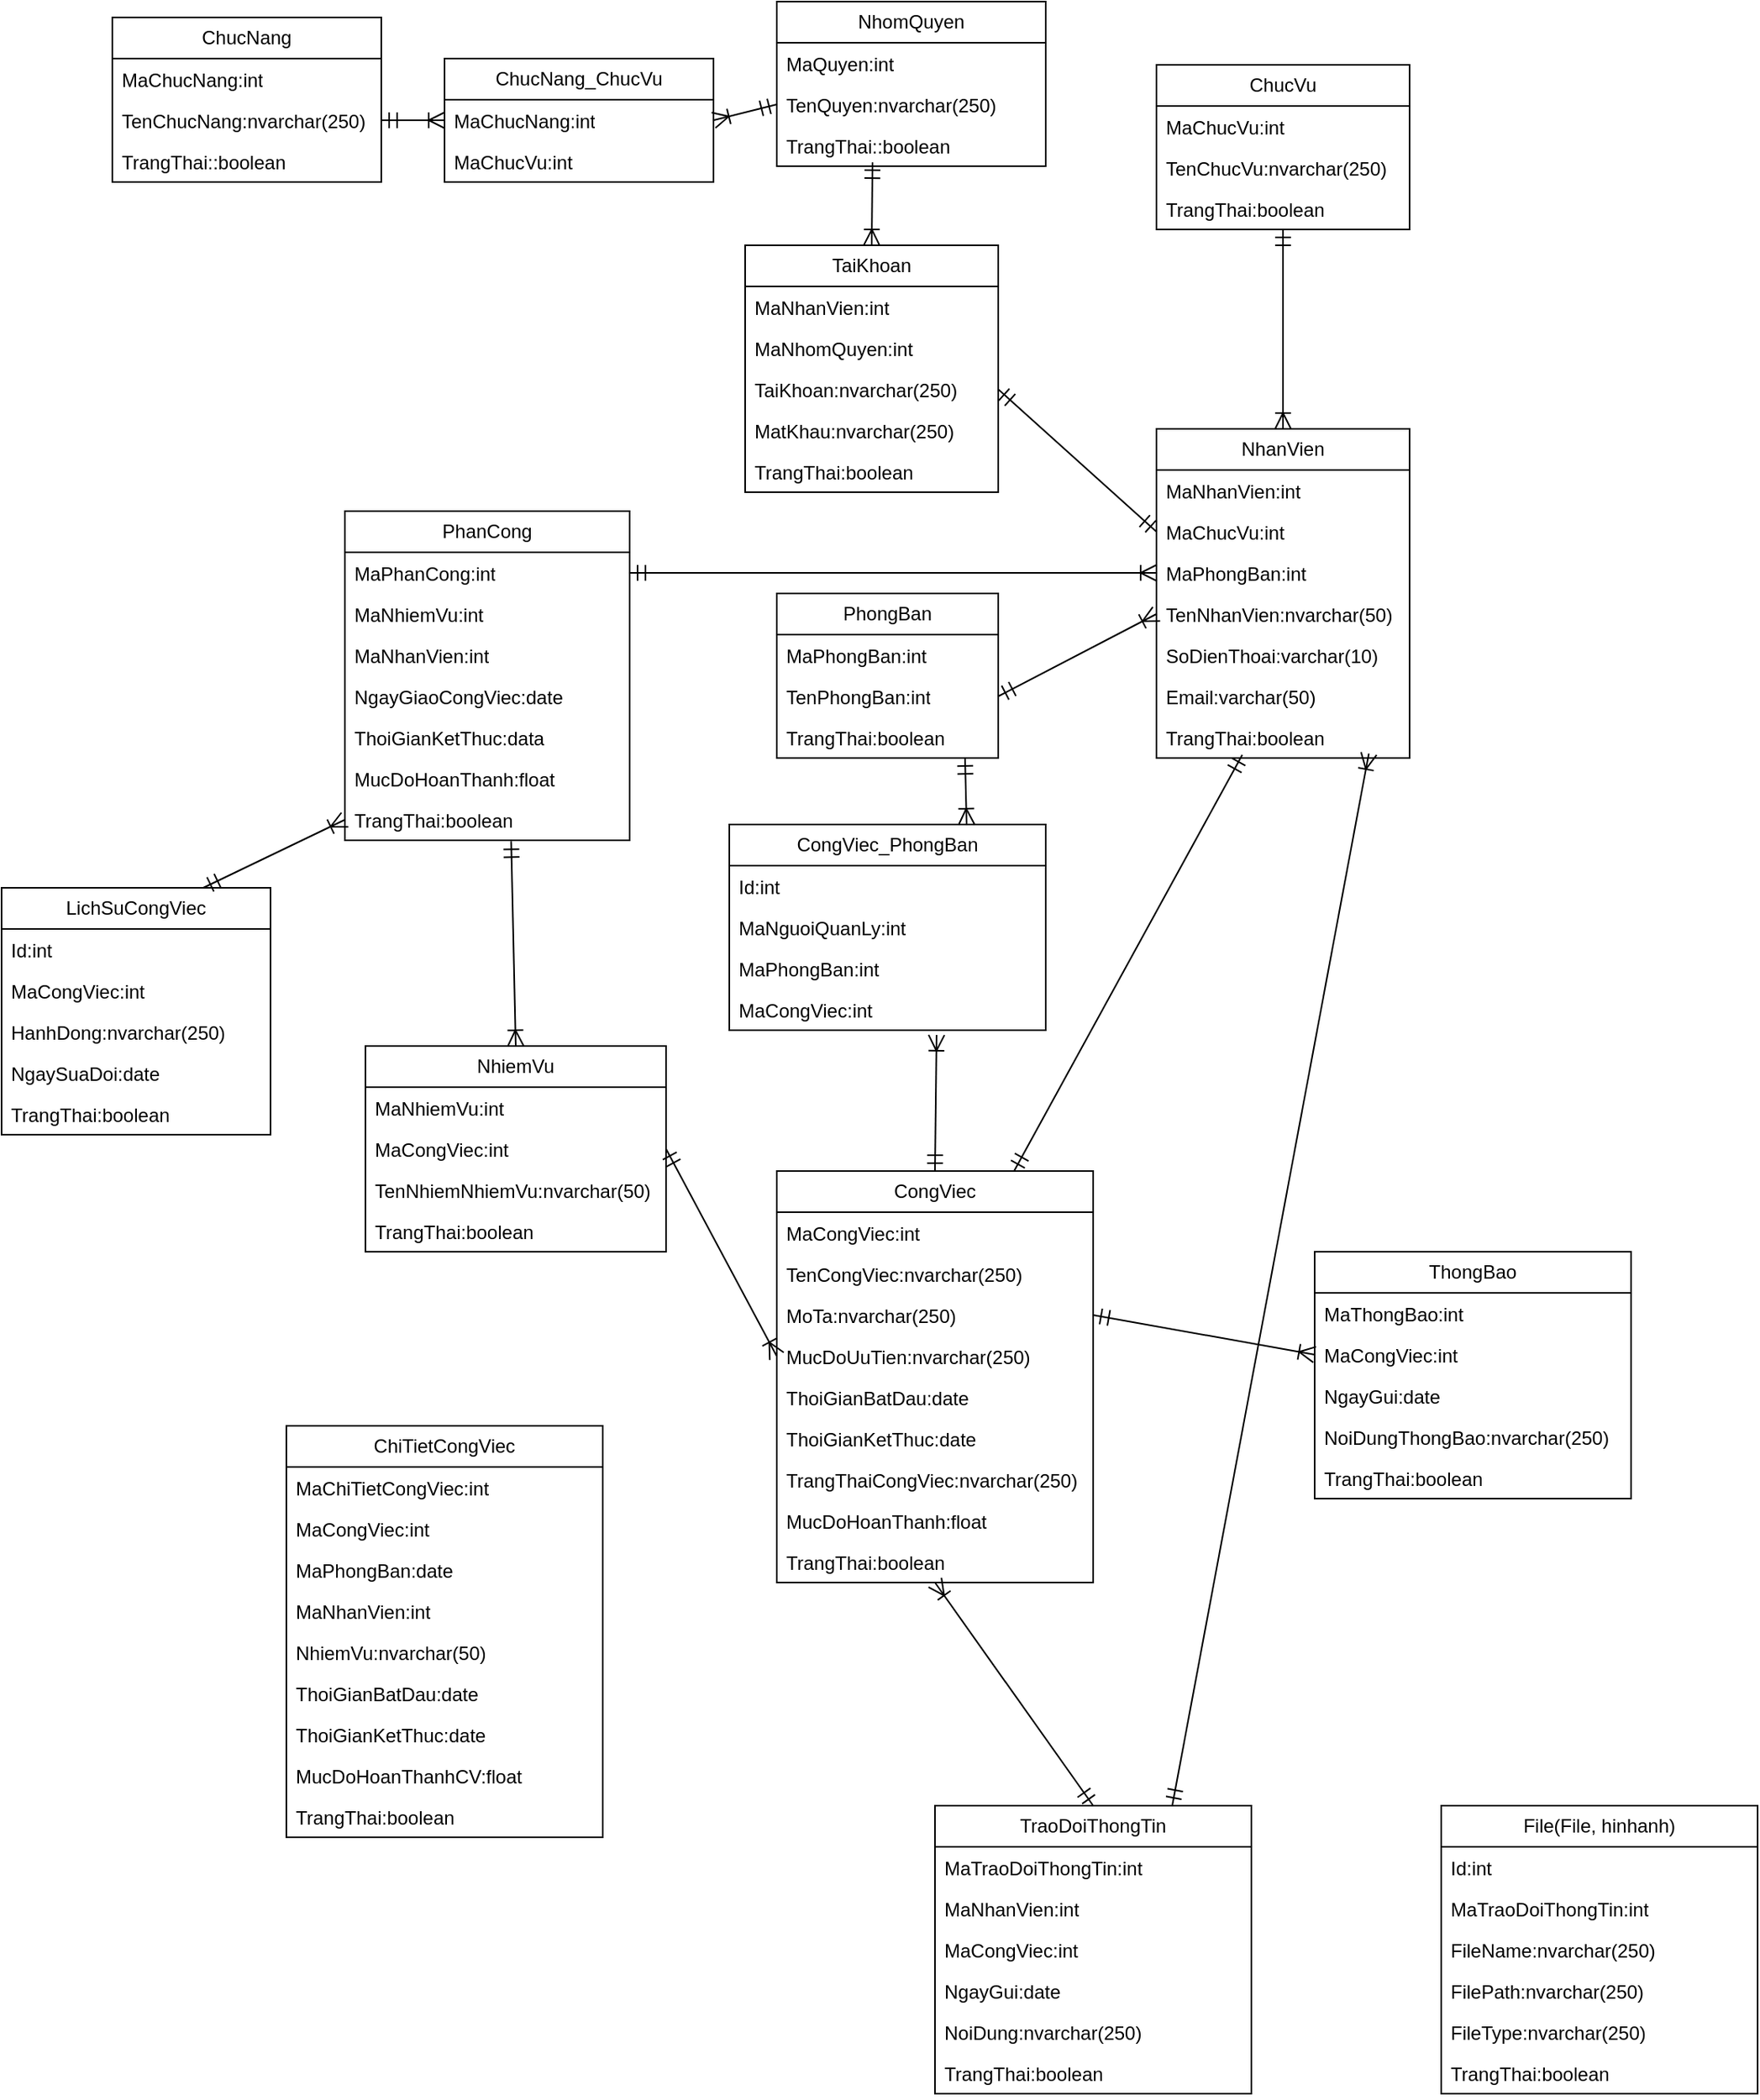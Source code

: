 <mxfile version="24.7.14">
  <diagram name="Trang-1" id="X7D9VBZnepN_hhrHkol_">
    <mxGraphModel dx="1886" dy="1781" grid="1" gridSize="10" guides="1" tooltips="1" connect="1" arrows="1" fold="1" page="1" pageScale="1" pageWidth="827" pageHeight="1169" math="0" shadow="0">
      <root>
        <mxCell id="0" />
        <mxCell id="1" parent="0" />
        <mxCell id="gNjLGFEiQqXNb_aDjSyo-1" value="TaiKhoan" style="swimlane;fontStyle=0;childLayout=stackLayout;horizontal=1;startSize=26;fillColor=none;horizontalStack=0;resizeParent=1;resizeParentMax=0;resizeLast=0;collapsible=1;marginBottom=0;whiteSpace=wrap;html=1;" vertex="1" parent="1">
          <mxGeometry x="-160" y="-156" width="160" height="156" as="geometry" />
        </mxCell>
        <mxCell id="gNjLGFEiQqXNb_aDjSyo-2" value="MaNhanVien:int" style="text;strokeColor=none;fillColor=none;align=left;verticalAlign=top;spacingLeft=4;spacingRight=4;overflow=hidden;rotatable=0;points=[[0,0.5],[1,0.5]];portConstraint=eastwest;whiteSpace=wrap;html=1;" vertex="1" parent="gNjLGFEiQqXNb_aDjSyo-1">
          <mxGeometry y="26" width="160" height="26" as="geometry" />
        </mxCell>
        <mxCell id="gNjLGFEiQqXNb_aDjSyo-118" value="MaNhomQuyen:int" style="text;strokeColor=none;fillColor=none;align=left;verticalAlign=top;spacingLeft=4;spacingRight=4;overflow=hidden;rotatable=0;points=[[0,0.5],[1,0.5]];portConstraint=eastwest;whiteSpace=wrap;html=1;" vertex="1" parent="gNjLGFEiQqXNb_aDjSyo-1">
          <mxGeometry y="52" width="160" height="26" as="geometry" />
        </mxCell>
        <mxCell id="gNjLGFEiQqXNb_aDjSyo-3" value="TaiKhoan:nvarchar(250)" style="text;strokeColor=none;fillColor=none;align=left;verticalAlign=top;spacingLeft=4;spacingRight=4;overflow=hidden;rotatable=0;points=[[0,0.5],[1,0.5]];portConstraint=eastwest;whiteSpace=wrap;html=1;" vertex="1" parent="gNjLGFEiQqXNb_aDjSyo-1">
          <mxGeometry y="78" width="160" height="26" as="geometry" />
        </mxCell>
        <mxCell id="gNjLGFEiQqXNb_aDjSyo-9" value="MatKhau:nvarchar(250)" style="text;strokeColor=none;fillColor=none;align=left;verticalAlign=top;spacingLeft=4;spacingRight=4;overflow=hidden;rotatable=0;points=[[0,0.5],[1,0.5]];portConstraint=eastwest;whiteSpace=wrap;html=1;" vertex="1" parent="gNjLGFEiQqXNb_aDjSyo-1">
          <mxGeometry y="104" width="160" height="26" as="geometry" />
        </mxCell>
        <mxCell id="gNjLGFEiQqXNb_aDjSyo-16" value="TrangThai:boolean" style="text;strokeColor=none;fillColor=none;align=left;verticalAlign=top;spacingLeft=4;spacingRight=4;overflow=hidden;rotatable=0;points=[[0,0.5],[1,0.5]];portConstraint=eastwest;whiteSpace=wrap;html=1;" vertex="1" parent="gNjLGFEiQqXNb_aDjSyo-1">
          <mxGeometry y="130" width="160" height="26" as="geometry" />
        </mxCell>
        <mxCell id="gNjLGFEiQqXNb_aDjSyo-68" style="edgeStyle=none;curved=1;rounded=0;orthogonalLoop=1;jettySize=auto;html=1;exitX=0.5;exitY=0;exitDx=0;exitDy=0;entryX=0.5;entryY=1;entryDx=0;entryDy=0;fontSize=12;startSize=8;endSize=8;endArrow=ERmandOne;endFill=0;startArrow=ERoneToMany;startFill=0;" edge="1" parent="1" source="gNjLGFEiQqXNb_aDjSyo-5" target="gNjLGFEiQqXNb_aDjSyo-62">
          <mxGeometry relative="1" as="geometry" />
        </mxCell>
        <mxCell id="gNjLGFEiQqXNb_aDjSyo-5" value="NhanVien" style="swimlane;fontStyle=0;childLayout=stackLayout;horizontal=1;startSize=26;fillColor=none;horizontalStack=0;resizeParent=1;resizeParentMax=0;resizeLast=0;collapsible=1;marginBottom=0;whiteSpace=wrap;html=1;" vertex="1" parent="1">
          <mxGeometry x="100" y="-40" width="160" height="208" as="geometry" />
        </mxCell>
        <mxCell id="gNjLGFEiQqXNb_aDjSyo-6" value="MaNhanVien:int" style="text;strokeColor=none;fillColor=none;align=left;verticalAlign=top;spacingLeft=4;spacingRight=4;overflow=hidden;rotatable=0;points=[[0,0.5],[1,0.5]];portConstraint=eastwest;whiteSpace=wrap;html=1;" vertex="1" parent="gNjLGFEiQqXNb_aDjSyo-5">
          <mxGeometry y="26" width="160" height="26" as="geometry" />
        </mxCell>
        <mxCell id="gNjLGFEiQqXNb_aDjSyo-69" value="MaChucVu:int" style="text;strokeColor=none;fillColor=none;align=left;verticalAlign=top;spacingLeft=4;spacingRight=4;overflow=hidden;rotatable=0;points=[[0,0.5],[1,0.5]];portConstraint=eastwest;whiteSpace=wrap;html=1;" vertex="1" parent="gNjLGFEiQqXNb_aDjSyo-5">
          <mxGeometry y="52" width="160" height="26" as="geometry" />
        </mxCell>
        <mxCell id="gNjLGFEiQqXNb_aDjSyo-11" value="MaPhongBan:int" style="text;strokeColor=none;fillColor=none;align=left;verticalAlign=top;spacingLeft=4;spacingRight=4;overflow=hidden;rotatable=0;points=[[0,0.5],[1,0.5]];portConstraint=eastwest;whiteSpace=wrap;html=1;" vertex="1" parent="gNjLGFEiQqXNb_aDjSyo-5">
          <mxGeometry y="78" width="160" height="26" as="geometry" />
        </mxCell>
        <mxCell id="gNjLGFEiQqXNb_aDjSyo-7" value="TenNhanVien:nvarchar(50)" style="text;strokeColor=none;fillColor=none;align=left;verticalAlign=top;spacingLeft=4;spacingRight=4;overflow=hidden;rotatable=0;points=[[0,0.5],[1,0.5]];portConstraint=eastwest;whiteSpace=wrap;html=1;" vertex="1" parent="gNjLGFEiQqXNb_aDjSyo-5">
          <mxGeometry y="104" width="160" height="26" as="geometry" />
        </mxCell>
        <mxCell id="gNjLGFEiQqXNb_aDjSyo-8" value="SoDienThoai:varchar(10)" style="text;strokeColor=none;fillColor=none;align=left;verticalAlign=top;spacingLeft=4;spacingRight=4;overflow=hidden;rotatable=0;points=[[0,0.5],[1,0.5]];portConstraint=eastwest;whiteSpace=wrap;html=1;" vertex="1" parent="gNjLGFEiQqXNb_aDjSyo-5">
          <mxGeometry y="130" width="160" height="26" as="geometry" />
        </mxCell>
        <mxCell id="gNjLGFEiQqXNb_aDjSyo-4" value="Email:varchar(50)" style="text;strokeColor=none;fillColor=none;align=left;verticalAlign=top;spacingLeft=4;spacingRight=4;overflow=hidden;rotatable=0;points=[[0,0.5],[1,0.5]];portConstraint=eastwest;whiteSpace=wrap;html=1;" vertex="1" parent="gNjLGFEiQqXNb_aDjSyo-5">
          <mxGeometry y="156" width="160" height="26" as="geometry" />
        </mxCell>
        <mxCell id="gNjLGFEiQqXNb_aDjSyo-10" value="TrangThai:boolean" style="text;strokeColor=none;fillColor=none;align=left;verticalAlign=top;spacingLeft=4;spacingRight=4;overflow=hidden;rotatable=0;points=[[0,0.5],[1,0.5]];portConstraint=eastwest;whiteSpace=wrap;html=1;" vertex="1" parent="gNjLGFEiQqXNb_aDjSyo-5">
          <mxGeometry y="182" width="160" height="26" as="geometry" />
        </mxCell>
        <mxCell id="gNjLGFEiQqXNb_aDjSyo-12" value="PhongBan" style="swimlane;fontStyle=0;childLayout=stackLayout;horizontal=1;startSize=26;fillColor=none;horizontalStack=0;resizeParent=1;resizeParentMax=0;resizeLast=0;collapsible=1;marginBottom=0;whiteSpace=wrap;html=1;" vertex="1" parent="1">
          <mxGeometry x="-140" y="64" width="140" height="104" as="geometry" />
        </mxCell>
        <mxCell id="gNjLGFEiQqXNb_aDjSyo-13" value="MaPhongBan:int" style="text;strokeColor=none;fillColor=none;align=left;verticalAlign=top;spacingLeft=4;spacingRight=4;overflow=hidden;rotatable=0;points=[[0,0.5],[1,0.5]];portConstraint=eastwest;whiteSpace=wrap;html=1;" vertex="1" parent="gNjLGFEiQqXNb_aDjSyo-12">
          <mxGeometry y="26" width="140" height="26" as="geometry" />
        </mxCell>
        <mxCell id="gNjLGFEiQqXNb_aDjSyo-14" value="TenPhongBan:int" style="text;strokeColor=none;fillColor=none;align=left;verticalAlign=top;spacingLeft=4;spacingRight=4;overflow=hidden;rotatable=0;points=[[0,0.5],[1,0.5]];portConstraint=eastwest;whiteSpace=wrap;html=1;" vertex="1" parent="gNjLGFEiQqXNb_aDjSyo-12">
          <mxGeometry y="52" width="140" height="26" as="geometry" />
        </mxCell>
        <mxCell id="gNjLGFEiQqXNb_aDjSyo-15" value="TrangThai:boolean" style="text;strokeColor=none;fillColor=none;align=left;verticalAlign=top;spacingLeft=4;spacingRight=4;overflow=hidden;rotatable=0;points=[[0,0.5],[1,0.5]];portConstraint=eastwest;whiteSpace=wrap;html=1;" vertex="1" parent="gNjLGFEiQqXNb_aDjSyo-12">
          <mxGeometry y="78" width="140" height="26" as="geometry" />
        </mxCell>
        <mxCell id="gNjLGFEiQqXNb_aDjSyo-133" style="edgeStyle=none;curved=1;rounded=0;orthogonalLoop=1;jettySize=auto;html=1;entryX=1;entryY=0.5;entryDx=0;entryDy=0;fontSize=12;startSize=8;endSize=8;" edge="1" parent="gNjLGFEiQqXNb_aDjSyo-12" source="gNjLGFEiQqXNb_aDjSyo-14" target="gNjLGFEiQqXNb_aDjSyo-14">
          <mxGeometry relative="1" as="geometry" />
        </mxCell>
        <mxCell id="gNjLGFEiQqXNb_aDjSyo-17" value="CongViec" style="swimlane;fontStyle=0;childLayout=stackLayout;horizontal=1;startSize=26;fillColor=none;horizontalStack=0;resizeParent=1;resizeParentMax=0;resizeLast=0;collapsible=1;marginBottom=0;whiteSpace=wrap;html=1;" vertex="1" parent="1">
          <mxGeometry x="-140" y="429" width="200" height="260" as="geometry" />
        </mxCell>
        <mxCell id="gNjLGFEiQqXNb_aDjSyo-18" value="MaCongViec:int" style="text;strokeColor=none;fillColor=none;align=left;verticalAlign=top;spacingLeft=4;spacingRight=4;overflow=hidden;rotatable=0;points=[[0,0.5],[1,0.5]];portConstraint=eastwest;whiteSpace=wrap;html=1;" vertex="1" parent="gNjLGFEiQqXNb_aDjSyo-17">
          <mxGeometry y="26" width="200" height="26" as="geometry" />
        </mxCell>
        <mxCell id="gNjLGFEiQqXNb_aDjSyo-19" value="TenCongViec:nvarchar(250)" style="text;strokeColor=none;fillColor=none;align=left;verticalAlign=top;spacingLeft=4;spacingRight=4;overflow=hidden;rotatable=0;points=[[0,0.5],[1,0.5]];portConstraint=eastwest;whiteSpace=wrap;html=1;" vertex="1" parent="gNjLGFEiQqXNb_aDjSyo-17">
          <mxGeometry y="52" width="200" height="26" as="geometry" />
        </mxCell>
        <mxCell id="gNjLGFEiQqXNb_aDjSyo-23" value="MoTa:nvarchar(250)" style="text;strokeColor=none;fillColor=none;align=left;verticalAlign=top;spacingLeft=4;spacingRight=4;overflow=hidden;rotatable=0;points=[[0,0.5],[1,0.5]];portConstraint=eastwest;whiteSpace=wrap;html=1;" vertex="1" parent="gNjLGFEiQqXNb_aDjSyo-17">
          <mxGeometry y="78" width="200" height="26" as="geometry" />
        </mxCell>
        <mxCell id="gNjLGFEiQqXNb_aDjSyo-20" value="MucDoUuTien:nvarchar(250)" style="text;strokeColor=none;fillColor=none;align=left;verticalAlign=top;spacingLeft=4;spacingRight=4;overflow=hidden;rotatable=0;points=[[0,0.5],[1,0.5]];portConstraint=eastwest;whiteSpace=wrap;html=1;" vertex="1" parent="gNjLGFEiQqXNb_aDjSyo-17">
          <mxGeometry y="104" width="200" height="26" as="geometry" />
        </mxCell>
        <mxCell id="gNjLGFEiQqXNb_aDjSyo-24" value="ThoiGianBatDau:date" style="text;strokeColor=none;fillColor=none;align=left;verticalAlign=top;spacingLeft=4;spacingRight=4;overflow=hidden;rotatable=0;points=[[0,0.5],[1,0.5]];portConstraint=eastwest;whiteSpace=wrap;html=1;" vertex="1" parent="gNjLGFEiQqXNb_aDjSyo-17">
          <mxGeometry y="130" width="200" height="26" as="geometry" />
        </mxCell>
        <mxCell id="gNjLGFEiQqXNb_aDjSyo-21" value="ThoiGianKetThuc:date" style="text;strokeColor=none;fillColor=none;align=left;verticalAlign=top;spacingLeft=4;spacingRight=4;overflow=hidden;rotatable=0;points=[[0,0.5],[1,0.5]];portConstraint=eastwest;whiteSpace=wrap;html=1;" vertex="1" parent="gNjLGFEiQqXNb_aDjSyo-17">
          <mxGeometry y="156" width="200" height="26" as="geometry" />
        </mxCell>
        <mxCell id="gNjLGFEiQqXNb_aDjSyo-26" value="TrangThaiCongViec:nvarchar(250)" style="text;strokeColor=none;fillColor=none;align=left;verticalAlign=top;spacingLeft=4;spacingRight=4;overflow=hidden;rotatable=0;points=[[0,0.5],[1,0.5]];portConstraint=eastwest;whiteSpace=wrap;html=1;" vertex="1" parent="gNjLGFEiQqXNb_aDjSyo-17">
          <mxGeometry y="182" width="200" height="26" as="geometry" />
        </mxCell>
        <mxCell id="gNjLGFEiQqXNb_aDjSyo-51" value="MucDoHoanThanh:float" style="text;strokeColor=none;fillColor=none;align=left;verticalAlign=top;spacingLeft=4;spacingRight=4;overflow=hidden;rotatable=0;points=[[0,0.5],[1,0.5]];portConstraint=eastwest;whiteSpace=wrap;html=1;" vertex="1" parent="gNjLGFEiQqXNb_aDjSyo-17">
          <mxGeometry y="208" width="200" height="26" as="geometry" />
        </mxCell>
        <mxCell id="gNjLGFEiQqXNb_aDjSyo-25" value="TrangThai:boolean" style="text;strokeColor=none;fillColor=none;align=left;verticalAlign=top;spacingLeft=4;spacingRight=4;overflow=hidden;rotatable=0;points=[[0,0.5],[1,0.5]];portConstraint=eastwest;whiteSpace=wrap;html=1;" vertex="1" parent="gNjLGFEiQqXNb_aDjSyo-17">
          <mxGeometry y="234" width="200" height="26" as="geometry" />
        </mxCell>
        <mxCell id="gNjLGFEiQqXNb_aDjSyo-36" value="ThongBao" style="swimlane;fontStyle=0;childLayout=stackLayout;horizontal=1;startSize=26;fillColor=none;horizontalStack=0;resizeParent=1;resizeParentMax=0;resizeLast=0;collapsible=1;marginBottom=0;whiteSpace=wrap;html=1;" vertex="1" parent="1">
          <mxGeometry x="200" y="480" width="200" height="156" as="geometry">
            <mxRectangle x="280" y="562" width="100" height="30" as="alternateBounds" />
          </mxGeometry>
        </mxCell>
        <mxCell id="gNjLGFEiQqXNb_aDjSyo-37" value="MaThongBao:int" style="text;strokeColor=none;fillColor=none;align=left;verticalAlign=top;spacingLeft=4;spacingRight=4;overflow=hidden;rotatable=0;points=[[0,0.5],[1,0.5]];portConstraint=eastwest;whiteSpace=wrap;html=1;" vertex="1" parent="gNjLGFEiQqXNb_aDjSyo-36">
          <mxGeometry y="26" width="200" height="26" as="geometry" />
        </mxCell>
        <mxCell id="gNjLGFEiQqXNb_aDjSyo-38" value="MaCongViec:int" style="text;strokeColor=none;fillColor=none;align=left;verticalAlign=top;spacingLeft=4;spacingRight=4;overflow=hidden;rotatable=0;points=[[0,0.5],[1,0.5]];portConstraint=eastwest;whiteSpace=wrap;html=1;" vertex="1" parent="gNjLGFEiQqXNb_aDjSyo-36">
          <mxGeometry y="52" width="200" height="26" as="geometry" />
        </mxCell>
        <mxCell id="gNjLGFEiQqXNb_aDjSyo-39" value="NgayGui:date" style="text;strokeColor=none;fillColor=none;align=left;verticalAlign=top;spacingLeft=4;spacingRight=4;overflow=hidden;rotatable=0;points=[[0,0.5],[1,0.5]];portConstraint=eastwest;whiteSpace=wrap;html=1;" vertex="1" parent="gNjLGFEiQqXNb_aDjSyo-36">
          <mxGeometry y="78" width="200" height="26" as="geometry" />
        </mxCell>
        <mxCell id="gNjLGFEiQqXNb_aDjSyo-40" value="NoiDungThongBao:nvarchar(250)" style="text;strokeColor=none;fillColor=none;align=left;verticalAlign=top;spacingLeft=4;spacingRight=4;overflow=hidden;rotatable=0;points=[[0,0.5],[1,0.5]];portConstraint=eastwest;whiteSpace=wrap;html=1;" vertex="1" parent="gNjLGFEiQqXNb_aDjSyo-36">
          <mxGeometry y="104" width="200" height="26" as="geometry" />
        </mxCell>
        <mxCell id="gNjLGFEiQqXNb_aDjSyo-44" value="TrangThai:boolean" style="text;strokeColor=none;fillColor=none;align=left;verticalAlign=top;spacingLeft=4;spacingRight=4;overflow=hidden;rotatable=0;points=[[0,0.5],[1,0.5]];portConstraint=eastwest;whiteSpace=wrap;html=1;" vertex="1" parent="gNjLGFEiQqXNb_aDjSyo-36">
          <mxGeometry y="130" width="200" height="26" as="geometry" />
        </mxCell>
        <mxCell id="gNjLGFEiQqXNb_aDjSyo-93" style="edgeStyle=none;curved=1;rounded=0;orthogonalLoop=1;jettySize=auto;html=1;exitX=0.5;exitY=0;exitDx=0;exitDy=0;entryX=0.5;entryY=1;entryDx=0;entryDy=0;fontSize=12;startSize=8;endSize=8;endArrow=ERoneToMany;endFill=0;startArrow=ERmandOne;startFill=0;" edge="1" parent="1" source="gNjLGFEiQqXNb_aDjSyo-45" target="gNjLGFEiQqXNb_aDjSyo-17">
          <mxGeometry relative="1" as="geometry" />
        </mxCell>
        <mxCell id="gNjLGFEiQqXNb_aDjSyo-45" value="TraoDoiThongTin" style="swimlane;fontStyle=0;childLayout=stackLayout;horizontal=1;startSize=26;fillColor=none;horizontalStack=0;resizeParent=1;resizeParentMax=0;resizeLast=0;collapsible=1;marginBottom=0;whiteSpace=wrap;html=1;" vertex="1" parent="1">
          <mxGeometry x="-40" y="830" width="200" height="182" as="geometry" />
        </mxCell>
        <mxCell id="gNjLGFEiQqXNb_aDjSyo-46" value="MaTraoDoiThongTin:int" style="text;strokeColor=none;fillColor=none;align=left;verticalAlign=top;spacingLeft=4;spacingRight=4;overflow=hidden;rotatable=0;points=[[0,0.5],[1,0.5]];portConstraint=eastwest;whiteSpace=wrap;html=1;" vertex="1" parent="gNjLGFEiQqXNb_aDjSyo-45">
          <mxGeometry y="26" width="200" height="26" as="geometry" />
        </mxCell>
        <mxCell id="gNjLGFEiQqXNb_aDjSyo-53" value="MaNhanVien:int" style="text;strokeColor=none;fillColor=none;align=left;verticalAlign=top;spacingLeft=4;spacingRight=4;overflow=hidden;rotatable=0;points=[[0,0.5],[1,0.5]];portConstraint=eastwest;whiteSpace=wrap;html=1;" vertex="1" parent="gNjLGFEiQqXNb_aDjSyo-45">
          <mxGeometry y="52" width="200" height="26" as="geometry" />
        </mxCell>
        <mxCell id="gNjLGFEiQqXNb_aDjSyo-47" value="MaCongViec:int" style="text;strokeColor=none;fillColor=none;align=left;verticalAlign=top;spacingLeft=4;spacingRight=4;overflow=hidden;rotatable=0;points=[[0,0.5],[1,0.5]];portConstraint=eastwest;whiteSpace=wrap;html=1;" vertex="1" parent="gNjLGFEiQqXNb_aDjSyo-45">
          <mxGeometry y="78" width="200" height="26" as="geometry" />
        </mxCell>
        <mxCell id="gNjLGFEiQqXNb_aDjSyo-48" value="NgayGui:date" style="text;strokeColor=none;fillColor=none;align=left;verticalAlign=top;spacingLeft=4;spacingRight=4;overflow=hidden;rotatable=0;points=[[0,0.5],[1,0.5]];portConstraint=eastwest;whiteSpace=wrap;html=1;" vertex="1" parent="gNjLGFEiQqXNb_aDjSyo-45">
          <mxGeometry y="104" width="200" height="26" as="geometry" />
        </mxCell>
        <mxCell id="gNjLGFEiQqXNb_aDjSyo-49" value="NoiDung:nvarchar(250)" style="text;strokeColor=none;fillColor=none;align=left;verticalAlign=top;spacingLeft=4;spacingRight=4;overflow=hidden;rotatable=0;points=[[0,0.5],[1,0.5]];portConstraint=eastwest;whiteSpace=wrap;html=1;" vertex="1" parent="gNjLGFEiQqXNb_aDjSyo-45">
          <mxGeometry y="130" width="200" height="26" as="geometry" />
        </mxCell>
        <mxCell id="gNjLGFEiQqXNb_aDjSyo-50" value="TrangThai:boolean" style="text;strokeColor=none;fillColor=none;align=left;verticalAlign=top;spacingLeft=4;spacingRight=4;overflow=hidden;rotatable=0;points=[[0,0.5],[1,0.5]];portConstraint=eastwest;whiteSpace=wrap;html=1;" vertex="1" parent="gNjLGFEiQqXNb_aDjSyo-45">
          <mxGeometry y="156" width="200" height="26" as="geometry" />
        </mxCell>
        <mxCell id="gNjLGFEiQqXNb_aDjSyo-54" style="edgeStyle=none;curved=1;rounded=0;orthogonalLoop=1;jettySize=auto;html=1;exitX=0;exitY=0.5;exitDx=0;exitDy=0;entryX=1;entryY=0.5;entryDx=0;entryDy=0;fontSize=12;startSize=8;endSize=8;endArrow=ERmandOne;endFill=0;startArrow=ERoneToMany;startFill=0;" edge="1" parent="1" source="gNjLGFEiQqXNb_aDjSyo-7" target="gNjLGFEiQqXNb_aDjSyo-14">
          <mxGeometry relative="1" as="geometry" />
        </mxCell>
        <mxCell id="gNjLGFEiQqXNb_aDjSyo-55" style="edgeStyle=none;curved=1;rounded=0;orthogonalLoop=1;jettySize=auto;html=1;exitX=1;exitY=0.5;exitDx=0;exitDy=0;entryX=0;entryY=0.5;entryDx=0;entryDy=0;fontSize=12;startSize=8;endSize=8;startArrow=ERmandOne;startFill=0;endArrow=ERmandOne;endFill=0;" edge="1" parent="1" source="gNjLGFEiQqXNb_aDjSyo-3" target="gNjLGFEiQqXNb_aDjSyo-69">
          <mxGeometry relative="1" as="geometry" />
        </mxCell>
        <mxCell id="gNjLGFEiQqXNb_aDjSyo-62" value="ChucVu" style="swimlane;fontStyle=0;childLayout=stackLayout;horizontal=1;startSize=26;fillColor=none;horizontalStack=0;resizeParent=1;resizeParentMax=0;resizeLast=0;collapsible=1;marginBottom=0;whiteSpace=wrap;html=1;" vertex="1" parent="1">
          <mxGeometry x="100" y="-270" width="160" height="104" as="geometry">
            <mxRectangle x="280" y="562" width="100" height="30" as="alternateBounds" />
          </mxGeometry>
        </mxCell>
        <mxCell id="gNjLGFEiQqXNb_aDjSyo-63" value="MaChucVu:int" style="text;strokeColor=none;fillColor=none;align=left;verticalAlign=top;spacingLeft=4;spacingRight=4;overflow=hidden;rotatable=0;points=[[0,0.5],[1,0.5]];portConstraint=eastwest;whiteSpace=wrap;html=1;" vertex="1" parent="gNjLGFEiQqXNb_aDjSyo-62">
          <mxGeometry y="26" width="160" height="26" as="geometry" />
        </mxCell>
        <mxCell id="gNjLGFEiQqXNb_aDjSyo-64" value="TenChucVu:nvarchar(250)" style="text;strokeColor=none;fillColor=none;align=left;verticalAlign=top;spacingLeft=4;spacingRight=4;overflow=hidden;rotatable=0;points=[[0,0.5],[1,0.5]];portConstraint=eastwest;whiteSpace=wrap;html=1;" vertex="1" parent="gNjLGFEiQqXNb_aDjSyo-62">
          <mxGeometry y="52" width="160" height="26" as="geometry" />
        </mxCell>
        <mxCell id="gNjLGFEiQqXNb_aDjSyo-67" value="TrangThai:boolean" style="text;strokeColor=none;fillColor=none;align=left;verticalAlign=top;spacingLeft=4;spacingRight=4;overflow=hidden;rotatable=0;points=[[0,0.5],[1,0.5]];portConstraint=eastwest;whiteSpace=wrap;html=1;" vertex="1" parent="gNjLGFEiQqXNb_aDjSyo-62">
          <mxGeometry y="78" width="160" height="26" as="geometry" />
        </mxCell>
        <mxCell id="gNjLGFEiQqXNb_aDjSyo-78" value="File(File, hinhanh)" style="swimlane;fontStyle=0;childLayout=stackLayout;horizontal=1;startSize=26;fillColor=none;horizontalStack=0;resizeParent=1;resizeParentMax=0;resizeLast=0;collapsible=1;marginBottom=0;whiteSpace=wrap;html=1;" vertex="1" parent="1">
          <mxGeometry x="280" y="830" width="200" height="182" as="geometry" />
        </mxCell>
        <mxCell id="gNjLGFEiQqXNb_aDjSyo-79" value="Id:int" style="text;strokeColor=none;fillColor=none;align=left;verticalAlign=top;spacingLeft=4;spacingRight=4;overflow=hidden;rotatable=0;points=[[0,0.5],[1,0.5]];portConstraint=eastwest;whiteSpace=wrap;html=1;" vertex="1" parent="gNjLGFEiQqXNb_aDjSyo-78">
          <mxGeometry y="26" width="200" height="26" as="geometry" />
        </mxCell>
        <mxCell id="gNjLGFEiQqXNb_aDjSyo-85" value="MaTraoDoiThongTin:int" style="text;strokeColor=none;fillColor=none;align=left;verticalAlign=top;spacingLeft=4;spacingRight=4;overflow=hidden;rotatable=0;points=[[0,0.5],[1,0.5]];portConstraint=eastwest;whiteSpace=wrap;html=1;" vertex="1" parent="gNjLGFEiQqXNb_aDjSyo-78">
          <mxGeometry y="52" width="200" height="26" as="geometry" />
        </mxCell>
        <mxCell id="gNjLGFEiQqXNb_aDjSyo-86" value="FileName:nvarchar(250)" style="text;strokeColor=none;fillColor=none;align=left;verticalAlign=top;spacingLeft=4;spacingRight=4;overflow=hidden;rotatable=0;points=[[0,0.5],[1,0.5]];portConstraint=eastwest;whiteSpace=wrap;html=1;" vertex="1" parent="gNjLGFEiQqXNb_aDjSyo-78">
          <mxGeometry y="78" width="200" height="26" as="geometry" />
        </mxCell>
        <mxCell id="gNjLGFEiQqXNb_aDjSyo-87" value="FilePath:nvarchar(250)" style="text;strokeColor=none;fillColor=none;align=left;verticalAlign=top;spacingLeft=4;spacingRight=4;overflow=hidden;rotatable=0;points=[[0,0.5],[1,0.5]];portConstraint=eastwest;whiteSpace=wrap;html=1;" vertex="1" parent="gNjLGFEiQqXNb_aDjSyo-78">
          <mxGeometry y="104" width="200" height="26" as="geometry" />
        </mxCell>
        <mxCell id="gNjLGFEiQqXNb_aDjSyo-90" value="FileType:nvarchar(250)" style="text;strokeColor=none;fillColor=none;align=left;verticalAlign=top;spacingLeft=4;spacingRight=4;overflow=hidden;rotatable=0;points=[[0,0.5],[1,0.5]];portConstraint=eastwest;whiteSpace=wrap;html=1;" vertex="1" parent="gNjLGFEiQqXNb_aDjSyo-78">
          <mxGeometry y="130" width="200" height="26" as="geometry" />
        </mxCell>
        <mxCell id="gNjLGFEiQqXNb_aDjSyo-84" value="TrangThai:boolean" style="text;strokeColor=none;fillColor=none;align=left;verticalAlign=top;spacingLeft=4;spacingRight=4;overflow=hidden;rotatable=0;points=[[0,0.5],[1,0.5]];portConstraint=eastwest;whiteSpace=wrap;html=1;" vertex="1" parent="gNjLGFEiQqXNb_aDjSyo-78">
          <mxGeometry y="156" width="200" height="26" as="geometry" />
        </mxCell>
        <mxCell id="gNjLGFEiQqXNb_aDjSyo-88" style="edgeStyle=none;curved=1;rounded=0;orthogonalLoop=1;jettySize=auto;html=1;exitX=1;exitY=0.5;exitDx=0;exitDy=0;entryX=0;entryY=0.5;entryDx=0;entryDy=0;fontSize=12;startSize=8;endSize=8;startArrow=ERmandOne;startFill=0;endArrow=ERoneToMany;endFill=0;" edge="1" parent="1" source="gNjLGFEiQqXNb_aDjSyo-23" target="gNjLGFEiQqXNb_aDjSyo-38">
          <mxGeometry relative="1" as="geometry" />
        </mxCell>
        <mxCell id="gNjLGFEiQqXNb_aDjSyo-94" style="edgeStyle=none;curved=1;rounded=0;orthogonalLoop=1;jettySize=auto;html=1;exitX=0.75;exitY=0;exitDx=0;exitDy=0;entryX=0.839;entryY=0.892;entryDx=0;entryDy=0;entryPerimeter=0;fontSize=12;startSize=8;endSize=8;endArrow=ERoneToMany;endFill=0;startArrow=ERmandOne;startFill=0;" edge="1" parent="1" source="gNjLGFEiQqXNb_aDjSyo-45" target="gNjLGFEiQqXNb_aDjSyo-10">
          <mxGeometry relative="1" as="geometry" />
        </mxCell>
        <mxCell id="gNjLGFEiQqXNb_aDjSyo-95" value="ChucNang" style="swimlane;fontStyle=0;childLayout=stackLayout;horizontal=1;startSize=26;fillColor=none;horizontalStack=0;resizeParent=1;resizeParentMax=0;resizeLast=0;collapsible=1;marginBottom=0;whiteSpace=wrap;html=1;" vertex="1" parent="1">
          <mxGeometry x="-560" y="-300" width="170" height="104" as="geometry" />
        </mxCell>
        <mxCell id="gNjLGFEiQqXNb_aDjSyo-96" value="MaChucNang:int" style="text;strokeColor=none;fillColor=none;align=left;verticalAlign=top;spacingLeft=4;spacingRight=4;overflow=hidden;rotatable=0;points=[[0,0.5],[1,0.5]];portConstraint=eastwest;whiteSpace=wrap;html=1;" vertex="1" parent="gNjLGFEiQqXNb_aDjSyo-95">
          <mxGeometry y="26" width="170" height="26" as="geometry" />
        </mxCell>
        <mxCell id="gNjLGFEiQqXNb_aDjSyo-97" value="TenChucNang:nvarchar(250)" style="text;strokeColor=none;fillColor=none;align=left;verticalAlign=top;spacingLeft=4;spacingRight=4;overflow=hidden;rotatable=0;points=[[0,0.5],[1,0.5]];portConstraint=eastwest;whiteSpace=wrap;html=1;" vertex="1" parent="gNjLGFEiQqXNb_aDjSyo-95">
          <mxGeometry y="52" width="170" height="26" as="geometry" />
        </mxCell>
        <mxCell id="gNjLGFEiQqXNb_aDjSyo-98" value="TrangThai::boolean" style="text;strokeColor=none;fillColor=none;align=left;verticalAlign=top;spacingLeft=4;spacingRight=4;overflow=hidden;rotatable=0;points=[[0,0.5],[1,0.5]];portConstraint=eastwest;whiteSpace=wrap;html=1;" vertex="1" parent="gNjLGFEiQqXNb_aDjSyo-95">
          <mxGeometry y="78" width="170" height="26" as="geometry" />
        </mxCell>
        <mxCell id="gNjLGFEiQqXNb_aDjSyo-103" value="ChucNang_ChucVu" style="swimlane;fontStyle=0;childLayout=stackLayout;horizontal=1;startSize=26;fillColor=none;horizontalStack=0;resizeParent=1;resizeParentMax=0;resizeLast=0;collapsible=1;marginBottom=0;whiteSpace=wrap;html=1;" vertex="1" parent="1">
          <mxGeometry x="-350" y="-274" width="170" height="78" as="geometry" />
        </mxCell>
        <mxCell id="gNjLGFEiQqXNb_aDjSyo-104" value="MaChucNang:int" style="text;strokeColor=none;fillColor=none;align=left;verticalAlign=top;spacingLeft=4;spacingRight=4;overflow=hidden;rotatable=0;points=[[0,0.5],[1,0.5]];portConstraint=eastwest;whiteSpace=wrap;html=1;" vertex="1" parent="gNjLGFEiQqXNb_aDjSyo-103">
          <mxGeometry y="26" width="170" height="26" as="geometry" />
        </mxCell>
        <mxCell id="gNjLGFEiQqXNb_aDjSyo-105" value="MaChucVu:int" style="text;strokeColor=none;fillColor=none;align=left;verticalAlign=top;spacingLeft=4;spacingRight=4;overflow=hidden;rotatable=0;points=[[0,0.5],[1,0.5]];portConstraint=eastwest;whiteSpace=wrap;html=1;" vertex="1" parent="gNjLGFEiQqXNb_aDjSyo-103">
          <mxGeometry y="52" width="170" height="26" as="geometry" />
        </mxCell>
        <mxCell id="gNjLGFEiQqXNb_aDjSyo-107" value="NhomQuyen" style="swimlane;fontStyle=0;childLayout=stackLayout;horizontal=1;startSize=26;fillColor=none;horizontalStack=0;resizeParent=1;resizeParentMax=0;resizeLast=0;collapsible=1;marginBottom=0;whiteSpace=wrap;html=1;" vertex="1" parent="1">
          <mxGeometry x="-140" y="-310" width="170" height="104" as="geometry" />
        </mxCell>
        <mxCell id="gNjLGFEiQqXNb_aDjSyo-108" value="MaQuyen:int" style="text;strokeColor=none;fillColor=none;align=left;verticalAlign=top;spacingLeft=4;spacingRight=4;overflow=hidden;rotatable=0;points=[[0,0.5],[1,0.5]];portConstraint=eastwest;whiteSpace=wrap;html=1;" vertex="1" parent="gNjLGFEiQqXNb_aDjSyo-107">
          <mxGeometry y="26" width="170" height="26" as="geometry" />
        </mxCell>
        <mxCell id="gNjLGFEiQqXNb_aDjSyo-109" value="TenQuyen:nvarchar(250)" style="text;strokeColor=none;fillColor=none;align=left;verticalAlign=top;spacingLeft=4;spacingRight=4;overflow=hidden;rotatable=0;points=[[0,0.5],[1,0.5]];portConstraint=eastwest;whiteSpace=wrap;html=1;" vertex="1" parent="gNjLGFEiQqXNb_aDjSyo-107">
          <mxGeometry y="52" width="170" height="26" as="geometry" />
        </mxCell>
        <mxCell id="gNjLGFEiQqXNb_aDjSyo-110" value="TrangThai::boolean" style="text;strokeColor=none;fillColor=none;align=left;verticalAlign=top;spacingLeft=4;spacingRight=4;overflow=hidden;rotatable=0;points=[[0,0.5],[1,0.5]];portConstraint=eastwest;whiteSpace=wrap;html=1;" vertex="1" parent="gNjLGFEiQqXNb_aDjSyo-107">
          <mxGeometry y="78" width="170" height="26" as="geometry" />
        </mxCell>
        <mxCell id="gNjLGFEiQqXNb_aDjSyo-111" style="edgeStyle=none;curved=1;rounded=0;orthogonalLoop=1;jettySize=auto;html=1;exitX=1;exitY=0.5;exitDx=0;exitDy=0;entryX=0;entryY=0.5;entryDx=0;entryDy=0;fontSize=12;startSize=8;endSize=8;endArrow=ERoneToMany;endFill=0;startArrow=ERmandOne;startFill=0;" edge="1" parent="1" source="gNjLGFEiQqXNb_aDjSyo-97" target="gNjLGFEiQqXNb_aDjSyo-104">
          <mxGeometry relative="1" as="geometry" />
        </mxCell>
        <mxCell id="gNjLGFEiQqXNb_aDjSyo-112" style="edgeStyle=none;curved=1;rounded=0;orthogonalLoop=1;jettySize=auto;html=1;exitX=1;exitY=0.5;exitDx=0;exitDy=0;entryX=0;entryY=0.5;entryDx=0;entryDy=0;fontSize=12;startSize=8;endSize=8;endArrow=ERmandOne;endFill=0;startArrow=ERoneToMany;startFill=0;" edge="1" parent="1" source="gNjLGFEiQqXNb_aDjSyo-104" target="gNjLGFEiQqXNb_aDjSyo-109">
          <mxGeometry relative="1" as="geometry" />
        </mxCell>
        <mxCell id="gNjLGFEiQqXNb_aDjSyo-119" style="edgeStyle=none;curved=1;rounded=0;orthogonalLoop=1;jettySize=auto;html=1;exitX=0.5;exitY=0;exitDx=0;exitDy=0;entryX=0.356;entryY=0.908;entryDx=0;entryDy=0;entryPerimeter=0;fontSize=12;startSize=8;endSize=8;endArrow=ERmandOne;endFill=0;startArrow=ERoneToMany;startFill=0;" edge="1" parent="1" source="gNjLGFEiQqXNb_aDjSyo-1" target="gNjLGFEiQqXNb_aDjSyo-110">
          <mxGeometry relative="1" as="geometry" />
        </mxCell>
        <mxCell id="gNjLGFEiQqXNb_aDjSyo-131" style="edgeStyle=none;curved=1;rounded=0;orthogonalLoop=1;jettySize=auto;html=1;exitX=0;exitY=0.5;exitDx=0;exitDy=0;entryX=1;entryY=0.5;entryDx=0;entryDy=0;fontSize=12;startSize=8;endSize=8;startArrow=ERoneToMany;startFill=0;endArrow=ERmandOne;endFill=0;" edge="1" parent="1" source="gNjLGFEiQqXNb_aDjSyo-20" target="gNjLGFEiQqXNb_aDjSyo-136">
          <mxGeometry relative="1" as="geometry">
            <mxPoint x="-130" y="485" as="targetPoint" />
          </mxGeometry>
        </mxCell>
        <mxCell id="gNjLGFEiQqXNb_aDjSyo-134" value="NhiemVu" style="swimlane;fontStyle=0;childLayout=stackLayout;horizontal=1;startSize=26;fillColor=none;horizontalStack=0;resizeParent=1;resizeParentMax=0;resizeLast=0;collapsible=1;marginBottom=0;whiteSpace=wrap;html=1;" vertex="1" parent="1">
          <mxGeometry x="-400" y="350" width="190" height="130" as="geometry" />
        </mxCell>
        <mxCell id="gNjLGFEiQqXNb_aDjSyo-135" value="MaNhiemVu:int" style="text;strokeColor=none;fillColor=none;align=left;verticalAlign=top;spacingLeft=4;spacingRight=4;overflow=hidden;rotatable=0;points=[[0,0.5],[1,0.5]];portConstraint=eastwest;whiteSpace=wrap;html=1;" vertex="1" parent="gNjLGFEiQqXNb_aDjSyo-134">
          <mxGeometry y="26" width="190" height="26" as="geometry" />
        </mxCell>
        <mxCell id="gNjLGFEiQqXNb_aDjSyo-136" value="MaCongViec:int" style="text;strokeColor=none;fillColor=none;align=left;verticalAlign=top;spacingLeft=4;spacingRight=4;overflow=hidden;rotatable=0;points=[[0,0.5],[1,0.5]];portConstraint=eastwest;whiteSpace=wrap;html=1;" vertex="1" parent="gNjLGFEiQqXNb_aDjSyo-134">
          <mxGeometry y="52" width="190" height="26" as="geometry" />
        </mxCell>
        <mxCell id="gNjLGFEiQqXNb_aDjSyo-138" value="TenNhiemNhiemVu:nvarchar(50)" style="text;strokeColor=none;fillColor=none;align=left;verticalAlign=top;spacingLeft=4;spacingRight=4;overflow=hidden;rotatable=0;points=[[0,0.5],[1,0.5]];portConstraint=eastwest;whiteSpace=wrap;html=1;" vertex="1" parent="gNjLGFEiQqXNb_aDjSyo-134">
          <mxGeometry y="78" width="190" height="26" as="geometry" />
        </mxCell>
        <mxCell id="gNjLGFEiQqXNb_aDjSyo-142" value="TrangThai:boolean" style="text;strokeColor=none;fillColor=none;align=left;verticalAlign=top;spacingLeft=4;spacingRight=4;overflow=hidden;rotatable=0;points=[[0,0.5],[1,0.5]];portConstraint=eastwest;whiteSpace=wrap;html=1;" vertex="1" parent="gNjLGFEiQqXNb_aDjSyo-134">
          <mxGeometry y="104" width="190" height="26" as="geometry" />
        </mxCell>
        <mxCell id="gNjLGFEiQqXNb_aDjSyo-161" style="edgeStyle=none;curved=1;rounded=0;orthogonalLoop=1;jettySize=auto;html=1;exitX=0.584;exitY=1.026;exitDx=0;exitDy=0;entryX=0.5;entryY=0;entryDx=0;entryDy=0;fontSize=12;startSize=8;endSize=8;endArrow=ERoneToMany;endFill=0;startArrow=ERmandOne;startFill=0;exitPerimeter=0;" edge="1" parent="1" source="gNjLGFEiQqXNb_aDjSyo-148" target="gNjLGFEiQqXNb_aDjSyo-134">
          <mxGeometry relative="1" as="geometry" />
        </mxCell>
        <mxCell id="gNjLGFEiQqXNb_aDjSyo-143" value="PhanCong" style="swimlane;fontStyle=0;childLayout=stackLayout;horizontal=1;startSize=26;fillColor=none;horizontalStack=0;resizeParent=1;resizeParentMax=0;resizeLast=0;collapsible=1;marginBottom=0;whiteSpace=wrap;html=1;" vertex="1" parent="1">
          <mxGeometry x="-413" y="12" width="180" height="208" as="geometry" />
        </mxCell>
        <mxCell id="gNjLGFEiQqXNb_aDjSyo-144" value="MaPhanCong:int" style="text;strokeColor=none;fillColor=none;align=left;verticalAlign=top;spacingLeft=4;spacingRight=4;overflow=hidden;rotatable=0;points=[[0,0.5],[1,0.5]];portConstraint=eastwest;whiteSpace=wrap;html=1;" vertex="1" parent="gNjLGFEiQqXNb_aDjSyo-143">
          <mxGeometry y="26" width="180" height="26" as="geometry" />
        </mxCell>
        <mxCell id="gNjLGFEiQqXNb_aDjSyo-162" value="MaNhiemVu:int" style="text;strokeColor=none;fillColor=none;align=left;verticalAlign=top;spacingLeft=4;spacingRight=4;overflow=hidden;rotatable=0;points=[[0,0.5],[1,0.5]];portConstraint=eastwest;whiteSpace=wrap;html=1;" vertex="1" parent="gNjLGFEiQqXNb_aDjSyo-143">
          <mxGeometry y="52" width="180" height="26" as="geometry" />
        </mxCell>
        <mxCell id="gNjLGFEiQqXNb_aDjSyo-145" value="MaNhanVien:int" style="text;strokeColor=none;fillColor=none;align=left;verticalAlign=top;spacingLeft=4;spacingRight=4;overflow=hidden;rotatable=0;points=[[0,0.5],[1,0.5]];portConstraint=eastwest;whiteSpace=wrap;html=1;" vertex="1" parent="gNjLGFEiQqXNb_aDjSyo-143">
          <mxGeometry y="78" width="180" height="26" as="geometry" />
        </mxCell>
        <mxCell id="gNjLGFEiQqXNb_aDjSyo-146" value="NgayGiaoCongViec:date" style="text;strokeColor=none;fillColor=none;align=left;verticalAlign=top;spacingLeft=4;spacingRight=4;overflow=hidden;rotatable=0;points=[[0,0.5],[1,0.5]];portConstraint=eastwest;whiteSpace=wrap;html=1;" vertex="1" parent="gNjLGFEiQqXNb_aDjSyo-143">
          <mxGeometry y="104" width="180" height="26" as="geometry" />
        </mxCell>
        <mxCell id="gNjLGFEiQqXNb_aDjSyo-147" value="ThoiGianKetThuc:data" style="text;strokeColor=none;fillColor=none;align=left;verticalAlign=top;spacingLeft=4;spacingRight=4;overflow=hidden;rotatable=0;points=[[0,0.5],[1,0.5]];portConstraint=eastwest;whiteSpace=wrap;html=1;" vertex="1" parent="gNjLGFEiQqXNb_aDjSyo-143">
          <mxGeometry y="130" width="180" height="26" as="geometry" />
        </mxCell>
        <mxCell id="gNjLGFEiQqXNb_aDjSyo-172" value="MucDoHoanThanh:float" style="text;strokeColor=none;fillColor=none;align=left;verticalAlign=top;spacingLeft=4;spacingRight=4;overflow=hidden;rotatable=0;points=[[0,0.5],[1,0.5]];portConstraint=eastwest;whiteSpace=wrap;html=1;" vertex="1" parent="gNjLGFEiQqXNb_aDjSyo-143">
          <mxGeometry y="156" width="180" height="26" as="geometry" />
        </mxCell>
        <mxCell id="gNjLGFEiQqXNb_aDjSyo-148" value="TrangThai:boolean" style="text;strokeColor=none;fillColor=none;align=left;verticalAlign=top;spacingLeft=4;spacingRight=4;overflow=hidden;rotatable=0;points=[[0,0.5],[1,0.5]];portConstraint=eastwest;whiteSpace=wrap;html=1;" vertex="1" parent="gNjLGFEiQqXNb_aDjSyo-143">
          <mxGeometry y="182" width="180" height="26" as="geometry" />
        </mxCell>
        <mxCell id="gNjLGFEiQqXNb_aDjSyo-150" value="ChiTietCongViec" style="swimlane;fontStyle=0;childLayout=stackLayout;horizontal=1;startSize=26;fillColor=none;horizontalStack=0;resizeParent=1;resizeParentMax=0;resizeLast=0;collapsible=1;marginBottom=0;whiteSpace=wrap;html=1;" vertex="1" parent="1">
          <mxGeometry x="-450" y="590" width="200" height="260" as="geometry" />
        </mxCell>
        <mxCell id="gNjLGFEiQqXNb_aDjSyo-151" value="MaChiTietCongViec:int" style="text;strokeColor=none;fillColor=none;align=left;verticalAlign=top;spacingLeft=4;spacingRight=4;overflow=hidden;rotatable=0;points=[[0,0.5],[1,0.5]];portConstraint=eastwest;whiteSpace=wrap;html=1;" vertex="1" parent="gNjLGFEiQqXNb_aDjSyo-150">
          <mxGeometry y="26" width="200" height="26" as="geometry" />
        </mxCell>
        <mxCell id="gNjLGFEiQqXNb_aDjSyo-152" value="MaCongViec:int" style="text;strokeColor=none;fillColor=none;align=left;verticalAlign=top;spacingLeft=4;spacingRight=4;overflow=hidden;rotatable=0;points=[[0,0.5],[1,0.5]];portConstraint=eastwest;whiteSpace=wrap;html=1;" vertex="1" parent="gNjLGFEiQqXNb_aDjSyo-150">
          <mxGeometry y="52" width="200" height="26" as="geometry" />
        </mxCell>
        <mxCell id="gNjLGFEiQqXNb_aDjSyo-153" value="MaPhongBan:date" style="text;strokeColor=none;fillColor=none;align=left;verticalAlign=top;spacingLeft=4;spacingRight=4;overflow=hidden;rotatable=0;points=[[0,0.5],[1,0.5]];portConstraint=eastwest;whiteSpace=wrap;html=1;" vertex="1" parent="gNjLGFEiQqXNb_aDjSyo-150">
          <mxGeometry y="78" width="200" height="26" as="geometry" />
        </mxCell>
        <mxCell id="gNjLGFEiQqXNb_aDjSyo-154" value="MaNhanVien:int" style="text;strokeColor=none;fillColor=none;align=left;verticalAlign=top;spacingLeft=4;spacingRight=4;overflow=hidden;rotatable=0;points=[[0,0.5],[1,0.5]];portConstraint=eastwest;whiteSpace=wrap;html=1;" vertex="1" parent="gNjLGFEiQqXNb_aDjSyo-150">
          <mxGeometry y="104" width="200" height="26" as="geometry" />
        </mxCell>
        <mxCell id="gNjLGFEiQqXNb_aDjSyo-155" value="NhiemVu:nvarchar(50)" style="text;strokeColor=none;fillColor=none;align=left;verticalAlign=top;spacingLeft=4;spacingRight=4;overflow=hidden;rotatable=0;points=[[0,0.5],[1,0.5]];portConstraint=eastwest;whiteSpace=wrap;html=1;" vertex="1" parent="gNjLGFEiQqXNb_aDjSyo-150">
          <mxGeometry y="130" width="200" height="26" as="geometry" />
        </mxCell>
        <mxCell id="gNjLGFEiQqXNb_aDjSyo-156" value="ThoiGianBatDau:date" style="text;strokeColor=none;fillColor=none;align=left;verticalAlign=top;spacingLeft=4;spacingRight=4;overflow=hidden;rotatable=0;points=[[0,0.5],[1,0.5]];portConstraint=eastwest;whiteSpace=wrap;html=1;" vertex="1" parent="gNjLGFEiQqXNb_aDjSyo-150">
          <mxGeometry y="156" width="200" height="26" as="geometry" />
        </mxCell>
        <mxCell id="gNjLGFEiQqXNb_aDjSyo-157" value="ThoiGianKetThuc:date" style="text;strokeColor=none;fillColor=none;align=left;verticalAlign=top;spacingLeft=4;spacingRight=4;overflow=hidden;rotatable=0;points=[[0,0.5],[1,0.5]];portConstraint=eastwest;whiteSpace=wrap;html=1;" vertex="1" parent="gNjLGFEiQqXNb_aDjSyo-150">
          <mxGeometry y="182" width="200" height="26" as="geometry" />
        </mxCell>
        <mxCell id="gNjLGFEiQqXNb_aDjSyo-158" value="MucDoHoanThanhCV:float" style="text;strokeColor=none;fillColor=none;align=left;verticalAlign=top;spacingLeft=4;spacingRight=4;overflow=hidden;rotatable=0;points=[[0,0.5],[1,0.5]];portConstraint=eastwest;whiteSpace=wrap;html=1;" vertex="1" parent="gNjLGFEiQqXNb_aDjSyo-150">
          <mxGeometry y="208" width="200" height="26" as="geometry" />
        </mxCell>
        <mxCell id="gNjLGFEiQqXNb_aDjSyo-159" value="TrangThai:boolean" style="text;strokeColor=none;fillColor=none;align=left;verticalAlign=top;spacingLeft=4;spacingRight=4;overflow=hidden;rotatable=0;points=[[0,0.5],[1,0.5]];portConstraint=eastwest;whiteSpace=wrap;html=1;" vertex="1" parent="gNjLGFEiQqXNb_aDjSyo-150">
          <mxGeometry y="234" width="200" height="26" as="geometry" />
        </mxCell>
        <mxCell id="gNjLGFEiQqXNb_aDjSyo-163" style="edgeStyle=none;curved=1;rounded=0;orthogonalLoop=1;jettySize=auto;html=1;exitX=1;exitY=0.5;exitDx=0;exitDy=0;entryX=0;entryY=0.5;entryDx=0;entryDy=0;fontSize=12;startSize=8;endSize=8;endArrow=ERoneToMany;endFill=0;startArrow=ERmandOne;startFill=0;" edge="1" parent="1" source="gNjLGFEiQqXNb_aDjSyo-144" target="gNjLGFEiQqXNb_aDjSyo-11">
          <mxGeometry relative="1" as="geometry" />
        </mxCell>
        <mxCell id="gNjLGFEiQqXNb_aDjSyo-164" style="edgeStyle=none;curved=1;rounded=0;orthogonalLoop=1;jettySize=auto;html=1;exitX=0.75;exitY=0;exitDx=0;exitDy=0;entryX=0.339;entryY=0.923;entryDx=0;entryDy=0;entryPerimeter=0;fontSize=12;startSize=8;endSize=8;startArrow=ERmandOne;startFill=0;endArrow=ERmandOne;endFill=0;" edge="1" parent="1" source="gNjLGFEiQqXNb_aDjSyo-17" target="gNjLGFEiQqXNb_aDjSyo-10">
          <mxGeometry relative="1" as="geometry" />
        </mxCell>
        <mxCell id="gNjLGFEiQqXNb_aDjSyo-173" style="edgeStyle=none;curved=1;rounded=0;orthogonalLoop=1;jettySize=auto;html=1;exitX=0.75;exitY=0;exitDx=0;exitDy=0;entryX=0;entryY=0.5;entryDx=0;entryDy=0;fontSize=12;startSize=8;endSize=8;endArrow=ERoneToMany;endFill=0;startArrow=ERmandOne;startFill=0;" edge="1" parent="1" source="gNjLGFEiQqXNb_aDjSyo-167" target="gNjLGFEiQqXNb_aDjSyo-148">
          <mxGeometry relative="1" as="geometry" />
        </mxCell>
        <mxCell id="gNjLGFEiQqXNb_aDjSyo-167" value="LichSuCongViec" style="swimlane;fontStyle=0;childLayout=stackLayout;horizontal=1;startSize=26;fillColor=none;horizontalStack=0;resizeParent=1;resizeParentMax=0;resizeLast=0;collapsible=1;marginBottom=0;whiteSpace=wrap;html=1;" vertex="1" parent="1">
          <mxGeometry x="-630" y="250" width="170" height="156" as="geometry" />
        </mxCell>
        <mxCell id="gNjLGFEiQqXNb_aDjSyo-168" value="Id:int" style="text;strokeColor=none;fillColor=none;align=left;verticalAlign=top;spacingLeft=4;spacingRight=4;overflow=hidden;rotatable=0;points=[[0,0.5],[1,0.5]];portConstraint=eastwest;whiteSpace=wrap;html=1;" vertex="1" parent="gNjLGFEiQqXNb_aDjSyo-167">
          <mxGeometry y="26" width="170" height="26" as="geometry" />
        </mxCell>
        <mxCell id="gNjLGFEiQqXNb_aDjSyo-169" value="MaCongViec:int" style="text;strokeColor=none;fillColor=none;align=left;verticalAlign=top;spacingLeft=4;spacingRight=4;overflow=hidden;rotatable=0;points=[[0,0.5],[1,0.5]];portConstraint=eastwest;whiteSpace=wrap;html=1;" vertex="1" parent="gNjLGFEiQqXNb_aDjSyo-167">
          <mxGeometry y="52" width="170" height="26" as="geometry" />
        </mxCell>
        <mxCell id="gNjLGFEiQqXNb_aDjSyo-170" value="HanhDong:nvarchar(250)" style="text;strokeColor=none;fillColor=none;align=left;verticalAlign=top;spacingLeft=4;spacingRight=4;overflow=hidden;rotatable=0;points=[[0,0.5],[1,0.5]];portConstraint=eastwest;whiteSpace=wrap;html=1;" vertex="1" parent="gNjLGFEiQqXNb_aDjSyo-167">
          <mxGeometry y="78" width="170" height="26" as="geometry" />
        </mxCell>
        <mxCell id="gNjLGFEiQqXNb_aDjSyo-171" value="NgaySuaDoi:date" style="text;strokeColor=none;fillColor=none;align=left;verticalAlign=top;spacingLeft=4;spacingRight=4;overflow=hidden;rotatable=0;points=[[0,0.5],[1,0.5]];portConstraint=eastwest;whiteSpace=wrap;html=1;" vertex="1" parent="gNjLGFEiQqXNb_aDjSyo-167">
          <mxGeometry y="104" width="170" height="26" as="geometry" />
        </mxCell>
        <mxCell id="gNjLGFEiQqXNb_aDjSyo-174" value="TrangThai:boolean" style="text;strokeColor=none;fillColor=none;align=left;verticalAlign=top;spacingLeft=4;spacingRight=4;overflow=hidden;rotatable=0;points=[[0,0.5],[1,0.5]];portConstraint=eastwest;whiteSpace=wrap;html=1;" vertex="1" parent="gNjLGFEiQqXNb_aDjSyo-167">
          <mxGeometry y="130" width="170" height="26" as="geometry" />
        </mxCell>
        <mxCell id="gNjLGFEiQqXNb_aDjSyo-175" value="CongViec_PhongBan" style="swimlane;fontStyle=0;childLayout=stackLayout;horizontal=1;startSize=26;fillColor=none;horizontalStack=0;resizeParent=1;resizeParentMax=0;resizeLast=0;collapsible=1;marginBottom=0;whiteSpace=wrap;html=1;" vertex="1" parent="1">
          <mxGeometry x="-170" y="210" width="200" height="130" as="geometry">
            <mxRectangle x="280" y="562" width="100" height="30" as="alternateBounds" />
          </mxGeometry>
        </mxCell>
        <mxCell id="gNjLGFEiQqXNb_aDjSyo-176" value="Id:int" style="text;strokeColor=none;fillColor=none;align=left;verticalAlign=top;spacingLeft=4;spacingRight=4;overflow=hidden;rotatable=0;points=[[0,0.5],[1,0.5]];portConstraint=eastwest;whiteSpace=wrap;html=1;" vertex="1" parent="gNjLGFEiQqXNb_aDjSyo-175">
          <mxGeometry y="26" width="200" height="26" as="geometry" />
        </mxCell>
        <mxCell id="gNjLGFEiQqXNb_aDjSyo-183" value="MaNguoiQuanLy:int" style="text;strokeColor=none;fillColor=none;align=left;verticalAlign=top;spacingLeft=4;spacingRight=4;overflow=hidden;rotatable=0;points=[[0,0.5],[1,0.5]];portConstraint=eastwest;whiteSpace=wrap;html=1;" vertex="1" parent="gNjLGFEiQqXNb_aDjSyo-175">
          <mxGeometry y="52" width="200" height="26" as="geometry" />
        </mxCell>
        <mxCell id="gNjLGFEiQqXNb_aDjSyo-178" value="MaPhongBan:int" style="text;strokeColor=none;fillColor=none;align=left;verticalAlign=top;spacingLeft=4;spacingRight=4;overflow=hidden;rotatable=0;points=[[0,0.5],[1,0.5]];portConstraint=eastwest;whiteSpace=wrap;html=1;" vertex="1" parent="gNjLGFEiQqXNb_aDjSyo-175">
          <mxGeometry y="78" width="200" height="26" as="geometry" />
        </mxCell>
        <mxCell id="gNjLGFEiQqXNb_aDjSyo-180" value="MaCongViec:int" style="text;strokeColor=none;fillColor=none;align=left;verticalAlign=top;spacingLeft=4;spacingRight=4;overflow=hidden;rotatable=0;points=[[0,0.5],[1,0.5]];portConstraint=eastwest;whiteSpace=wrap;html=1;" vertex="1" parent="gNjLGFEiQqXNb_aDjSyo-175">
          <mxGeometry y="104" width="200" height="26" as="geometry" />
        </mxCell>
        <mxCell id="gNjLGFEiQqXNb_aDjSyo-181" style="edgeStyle=none;curved=1;rounded=0;orthogonalLoop=1;jettySize=auto;html=1;exitX=0.5;exitY=0;exitDx=0;exitDy=0;entryX=0.655;entryY=1.115;entryDx=0;entryDy=0;entryPerimeter=0;fontSize=12;startSize=8;endSize=8;endArrow=ERoneToMany;endFill=0;startArrow=ERmandOne;startFill=0;" edge="1" parent="1" source="gNjLGFEiQqXNb_aDjSyo-17" target="gNjLGFEiQqXNb_aDjSyo-180">
          <mxGeometry relative="1" as="geometry" />
        </mxCell>
        <mxCell id="gNjLGFEiQqXNb_aDjSyo-182" style="edgeStyle=none;curved=1;rounded=0;orthogonalLoop=1;jettySize=auto;html=1;exitX=0.75;exitY=0;exitDx=0;exitDy=0;entryX=0.85;entryY=1;entryDx=0;entryDy=0;entryPerimeter=0;fontSize=12;startSize=8;endSize=8;startArrow=ERoneToMany;startFill=0;endArrow=ERmandOne;endFill=0;" edge="1" parent="1" source="gNjLGFEiQqXNb_aDjSyo-175" target="gNjLGFEiQqXNb_aDjSyo-15">
          <mxGeometry relative="1" as="geometry" />
        </mxCell>
      </root>
    </mxGraphModel>
  </diagram>
</mxfile>
